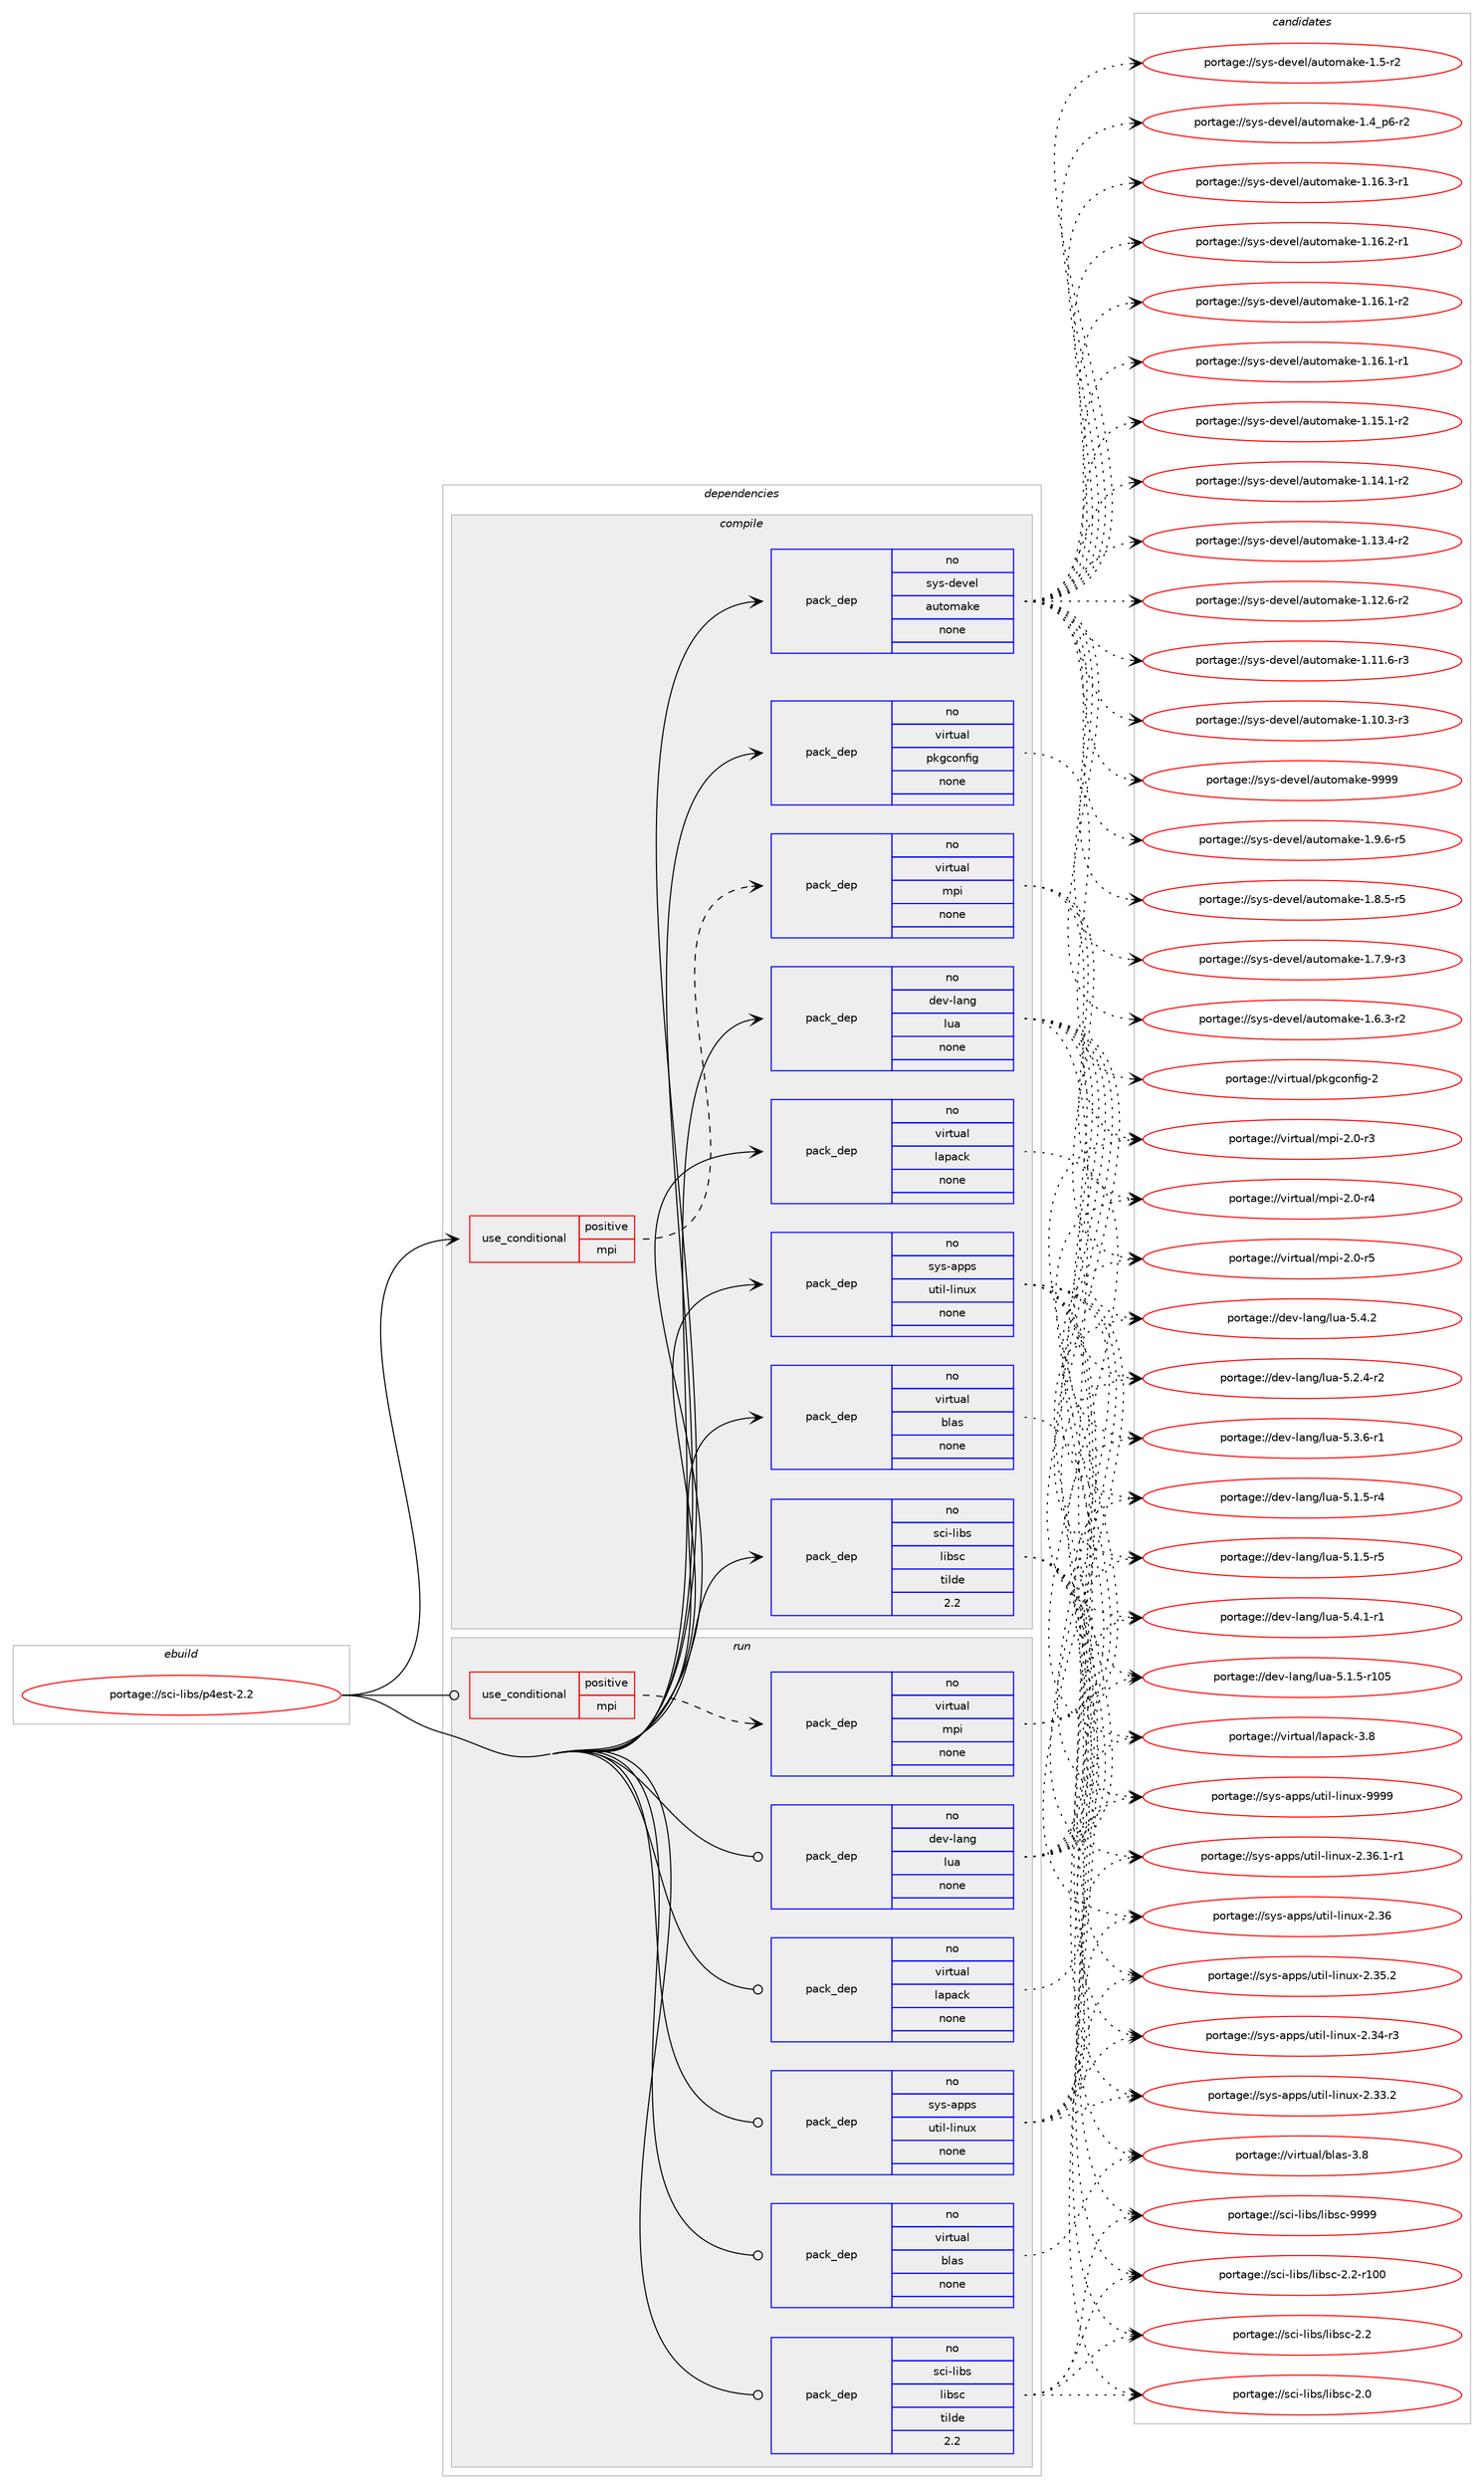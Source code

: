 digraph prolog {

# *************
# Graph options
# *************

newrank=true;
concentrate=true;
compound=true;
graph [rankdir=LR,fontname=Helvetica,fontsize=10,ranksep=1.5];#, ranksep=2.5, nodesep=0.2];
edge  [arrowhead=vee];
node  [fontname=Helvetica,fontsize=10];

# **********
# The ebuild
# **********

subgraph cluster_leftcol {
color=gray;
rank=same;
label=<<i>ebuild</i>>;
id [label="portage://sci-libs/p4est-2.2", color=red, width=4, href="../sci-libs/p4est-2.2.svg"];
}

# ****************
# The dependencies
# ****************

subgraph cluster_midcol {
color=gray;
label=<<i>dependencies</i>>;
subgraph cluster_compile {
fillcolor="#eeeeee";
style=filled;
label=<<i>compile</i>>;
subgraph cond624 {
dependency3362 [label=<<TABLE BORDER="0" CELLBORDER="1" CELLSPACING="0" CELLPADDING="4"><TR><TD ROWSPAN="3" CELLPADDING="10">use_conditional</TD></TR><TR><TD>positive</TD></TR><TR><TD>mpi</TD></TR></TABLE>>, shape=none, color=red];
subgraph pack2707 {
dependency3363 [label=<<TABLE BORDER="0" CELLBORDER="1" CELLSPACING="0" CELLPADDING="4" WIDTH="220"><TR><TD ROWSPAN="6" CELLPADDING="30">pack_dep</TD></TR><TR><TD WIDTH="110">no</TD></TR><TR><TD>virtual</TD></TR><TR><TD>mpi</TD></TR><TR><TD>none</TD></TR><TR><TD></TD></TR></TABLE>>, shape=none, color=blue];
}
dependency3362:e -> dependency3363:w [weight=20,style="dashed",arrowhead="vee"];
}
id:e -> dependency3362:w [weight=20,style="solid",arrowhead="vee"];
subgraph pack2708 {
dependency3364 [label=<<TABLE BORDER="0" CELLBORDER="1" CELLSPACING="0" CELLPADDING="4" WIDTH="220"><TR><TD ROWSPAN="6" CELLPADDING="30">pack_dep</TD></TR><TR><TD WIDTH="110">no</TD></TR><TR><TD>dev-lang</TD></TR><TR><TD>lua</TD></TR><TR><TD>none</TD></TR><TR><TD></TD></TR></TABLE>>, shape=none, color=blue];
}
id:e -> dependency3364:w [weight=20,style="solid",arrowhead="vee"];
subgraph pack2709 {
dependency3365 [label=<<TABLE BORDER="0" CELLBORDER="1" CELLSPACING="0" CELLPADDING="4" WIDTH="220"><TR><TD ROWSPAN="6" CELLPADDING="30">pack_dep</TD></TR><TR><TD WIDTH="110">no</TD></TR><TR><TD>sci-libs</TD></TR><TR><TD>libsc</TD></TR><TR><TD>tilde</TD></TR><TR><TD>2.2</TD></TR></TABLE>>, shape=none, color=blue];
}
id:e -> dependency3365:w [weight=20,style="solid",arrowhead="vee"];
subgraph pack2710 {
dependency3366 [label=<<TABLE BORDER="0" CELLBORDER="1" CELLSPACING="0" CELLPADDING="4" WIDTH="220"><TR><TD ROWSPAN="6" CELLPADDING="30">pack_dep</TD></TR><TR><TD WIDTH="110">no</TD></TR><TR><TD>sys-apps</TD></TR><TR><TD>util-linux</TD></TR><TR><TD>none</TD></TR><TR><TD></TD></TR></TABLE>>, shape=none, color=blue];
}
id:e -> dependency3366:w [weight=20,style="solid",arrowhead="vee"];
subgraph pack2711 {
dependency3367 [label=<<TABLE BORDER="0" CELLBORDER="1" CELLSPACING="0" CELLPADDING="4" WIDTH="220"><TR><TD ROWSPAN="6" CELLPADDING="30">pack_dep</TD></TR><TR><TD WIDTH="110">no</TD></TR><TR><TD>sys-devel</TD></TR><TR><TD>automake</TD></TR><TR><TD>none</TD></TR><TR><TD></TD></TR></TABLE>>, shape=none, color=blue];
}
id:e -> dependency3367:w [weight=20,style="solid",arrowhead="vee"];
subgraph pack2712 {
dependency3368 [label=<<TABLE BORDER="0" CELLBORDER="1" CELLSPACING="0" CELLPADDING="4" WIDTH="220"><TR><TD ROWSPAN="6" CELLPADDING="30">pack_dep</TD></TR><TR><TD WIDTH="110">no</TD></TR><TR><TD>virtual</TD></TR><TR><TD>blas</TD></TR><TR><TD>none</TD></TR><TR><TD></TD></TR></TABLE>>, shape=none, color=blue];
}
id:e -> dependency3368:w [weight=20,style="solid",arrowhead="vee"];
subgraph pack2713 {
dependency3369 [label=<<TABLE BORDER="0" CELLBORDER="1" CELLSPACING="0" CELLPADDING="4" WIDTH="220"><TR><TD ROWSPAN="6" CELLPADDING="30">pack_dep</TD></TR><TR><TD WIDTH="110">no</TD></TR><TR><TD>virtual</TD></TR><TR><TD>lapack</TD></TR><TR><TD>none</TD></TR><TR><TD></TD></TR></TABLE>>, shape=none, color=blue];
}
id:e -> dependency3369:w [weight=20,style="solid",arrowhead="vee"];
subgraph pack2714 {
dependency3370 [label=<<TABLE BORDER="0" CELLBORDER="1" CELLSPACING="0" CELLPADDING="4" WIDTH="220"><TR><TD ROWSPAN="6" CELLPADDING="30">pack_dep</TD></TR><TR><TD WIDTH="110">no</TD></TR><TR><TD>virtual</TD></TR><TR><TD>pkgconfig</TD></TR><TR><TD>none</TD></TR><TR><TD></TD></TR></TABLE>>, shape=none, color=blue];
}
id:e -> dependency3370:w [weight=20,style="solid",arrowhead="vee"];
}
subgraph cluster_compileandrun {
fillcolor="#eeeeee";
style=filled;
label=<<i>compile and run</i>>;
}
subgraph cluster_run {
fillcolor="#eeeeee";
style=filled;
label=<<i>run</i>>;
subgraph cond625 {
dependency3371 [label=<<TABLE BORDER="0" CELLBORDER="1" CELLSPACING="0" CELLPADDING="4"><TR><TD ROWSPAN="3" CELLPADDING="10">use_conditional</TD></TR><TR><TD>positive</TD></TR><TR><TD>mpi</TD></TR></TABLE>>, shape=none, color=red];
subgraph pack2715 {
dependency3372 [label=<<TABLE BORDER="0" CELLBORDER="1" CELLSPACING="0" CELLPADDING="4" WIDTH="220"><TR><TD ROWSPAN="6" CELLPADDING="30">pack_dep</TD></TR><TR><TD WIDTH="110">no</TD></TR><TR><TD>virtual</TD></TR><TR><TD>mpi</TD></TR><TR><TD>none</TD></TR><TR><TD></TD></TR></TABLE>>, shape=none, color=blue];
}
dependency3371:e -> dependency3372:w [weight=20,style="dashed",arrowhead="vee"];
}
id:e -> dependency3371:w [weight=20,style="solid",arrowhead="odot"];
subgraph pack2716 {
dependency3373 [label=<<TABLE BORDER="0" CELLBORDER="1" CELLSPACING="0" CELLPADDING="4" WIDTH="220"><TR><TD ROWSPAN="6" CELLPADDING="30">pack_dep</TD></TR><TR><TD WIDTH="110">no</TD></TR><TR><TD>dev-lang</TD></TR><TR><TD>lua</TD></TR><TR><TD>none</TD></TR><TR><TD></TD></TR></TABLE>>, shape=none, color=blue];
}
id:e -> dependency3373:w [weight=20,style="solid",arrowhead="odot"];
subgraph pack2717 {
dependency3374 [label=<<TABLE BORDER="0" CELLBORDER="1" CELLSPACING="0" CELLPADDING="4" WIDTH="220"><TR><TD ROWSPAN="6" CELLPADDING="30">pack_dep</TD></TR><TR><TD WIDTH="110">no</TD></TR><TR><TD>sci-libs</TD></TR><TR><TD>libsc</TD></TR><TR><TD>tilde</TD></TR><TR><TD>2.2</TD></TR></TABLE>>, shape=none, color=blue];
}
id:e -> dependency3374:w [weight=20,style="solid",arrowhead="odot"];
subgraph pack2718 {
dependency3375 [label=<<TABLE BORDER="0" CELLBORDER="1" CELLSPACING="0" CELLPADDING="4" WIDTH="220"><TR><TD ROWSPAN="6" CELLPADDING="30">pack_dep</TD></TR><TR><TD WIDTH="110">no</TD></TR><TR><TD>sys-apps</TD></TR><TR><TD>util-linux</TD></TR><TR><TD>none</TD></TR><TR><TD></TD></TR></TABLE>>, shape=none, color=blue];
}
id:e -> dependency3375:w [weight=20,style="solid",arrowhead="odot"];
subgraph pack2719 {
dependency3376 [label=<<TABLE BORDER="0" CELLBORDER="1" CELLSPACING="0" CELLPADDING="4" WIDTH="220"><TR><TD ROWSPAN="6" CELLPADDING="30">pack_dep</TD></TR><TR><TD WIDTH="110">no</TD></TR><TR><TD>virtual</TD></TR><TR><TD>blas</TD></TR><TR><TD>none</TD></TR><TR><TD></TD></TR></TABLE>>, shape=none, color=blue];
}
id:e -> dependency3376:w [weight=20,style="solid",arrowhead="odot"];
subgraph pack2720 {
dependency3377 [label=<<TABLE BORDER="0" CELLBORDER="1" CELLSPACING="0" CELLPADDING="4" WIDTH="220"><TR><TD ROWSPAN="6" CELLPADDING="30">pack_dep</TD></TR><TR><TD WIDTH="110">no</TD></TR><TR><TD>virtual</TD></TR><TR><TD>lapack</TD></TR><TR><TD>none</TD></TR><TR><TD></TD></TR></TABLE>>, shape=none, color=blue];
}
id:e -> dependency3377:w [weight=20,style="solid",arrowhead="odot"];
}
}

# **************
# The candidates
# **************

subgraph cluster_choices {
rank=same;
color=gray;
label=<<i>candidates</i>>;

subgraph choice2707 {
color=black;
nodesep=1;
choice1181051141161179710847109112105455046484511453 [label="portage://virtual/mpi-2.0-r5", color=red, width=4,href="../virtual/mpi-2.0-r5.svg"];
choice1181051141161179710847109112105455046484511452 [label="portage://virtual/mpi-2.0-r4", color=red, width=4,href="../virtual/mpi-2.0-r4.svg"];
choice1181051141161179710847109112105455046484511451 [label="portage://virtual/mpi-2.0-r3", color=red, width=4,href="../virtual/mpi-2.0-r3.svg"];
dependency3363:e -> choice1181051141161179710847109112105455046484511453:w [style=dotted,weight="100"];
dependency3363:e -> choice1181051141161179710847109112105455046484511452:w [style=dotted,weight="100"];
dependency3363:e -> choice1181051141161179710847109112105455046484511451:w [style=dotted,weight="100"];
}
subgraph choice2708 {
color=black;
nodesep=1;
choice10010111845108971101034710811797455346524650 [label="portage://dev-lang/lua-5.4.2", color=red, width=4,href="../dev-lang/lua-5.4.2.svg"];
choice100101118451089711010347108117974553465246494511449 [label="portage://dev-lang/lua-5.4.1-r1", color=red, width=4,href="../dev-lang/lua-5.4.1-r1.svg"];
choice100101118451089711010347108117974553465146544511449 [label="portage://dev-lang/lua-5.3.6-r1", color=red, width=4,href="../dev-lang/lua-5.3.6-r1.svg"];
choice100101118451089711010347108117974553465046524511450 [label="portage://dev-lang/lua-5.2.4-r2", color=red, width=4,href="../dev-lang/lua-5.2.4-r2.svg"];
choice100101118451089711010347108117974553464946534511453 [label="portage://dev-lang/lua-5.1.5-r5", color=red, width=4,href="../dev-lang/lua-5.1.5-r5.svg"];
choice100101118451089711010347108117974553464946534511452 [label="portage://dev-lang/lua-5.1.5-r4", color=red, width=4,href="../dev-lang/lua-5.1.5-r4.svg"];
choice1001011184510897110103471081179745534649465345114494853 [label="portage://dev-lang/lua-5.1.5-r105", color=red, width=4,href="../dev-lang/lua-5.1.5-r105.svg"];
dependency3364:e -> choice10010111845108971101034710811797455346524650:w [style=dotted,weight="100"];
dependency3364:e -> choice100101118451089711010347108117974553465246494511449:w [style=dotted,weight="100"];
dependency3364:e -> choice100101118451089711010347108117974553465146544511449:w [style=dotted,weight="100"];
dependency3364:e -> choice100101118451089711010347108117974553465046524511450:w [style=dotted,weight="100"];
dependency3364:e -> choice100101118451089711010347108117974553464946534511453:w [style=dotted,weight="100"];
dependency3364:e -> choice100101118451089711010347108117974553464946534511452:w [style=dotted,weight="100"];
dependency3364:e -> choice1001011184510897110103471081179745534649465345114494853:w [style=dotted,weight="100"];
}
subgraph choice2709 {
color=black;
nodesep=1;
choice1159910545108105981154710810598115994557575757 [label="portage://sci-libs/libsc-9999", color=red, width=4,href="../sci-libs/libsc-9999.svg"];
choice1159910545108105981154710810598115994550465045114494848 [label="portage://sci-libs/libsc-2.2-r100", color=red, width=4,href="../sci-libs/libsc-2.2-r100.svg"];
choice11599105451081059811547108105981159945504650 [label="portage://sci-libs/libsc-2.2", color=red, width=4,href="../sci-libs/libsc-2.2.svg"];
choice11599105451081059811547108105981159945504648 [label="portage://sci-libs/libsc-2.0", color=red, width=4,href="../sci-libs/libsc-2.0.svg"];
dependency3365:e -> choice1159910545108105981154710810598115994557575757:w [style=dotted,weight="100"];
dependency3365:e -> choice1159910545108105981154710810598115994550465045114494848:w [style=dotted,weight="100"];
dependency3365:e -> choice11599105451081059811547108105981159945504650:w [style=dotted,weight="100"];
dependency3365:e -> choice11599105451081059811547108105981159945504648:w [style=dotted,weight="100"];
}
subgraph choice2710 {
color=black;
nodesep=1;
choice115121115459711211211547117116105108451081051101171204557575757 [label="portage://sys-apps/util-linux-9999", color=red, width=4,href="../sys-apps/util-linux-9999.svg"];
choice11512111545971121121154711711610510845108105110117120455046515446494511449 [label="portage://sys-apps/util-linux-2.36.1-r1", color=red, width=4,href="../sys-apps/util-linux-2.36.1-r1.svg"];
choice115121115459711211211547117116105108451081051101171204550465154 [label="portage://sys-apps/util-linux-2.36", color=red, width=4,href="../sys-apps/util-linux-2.36.svg"];
choice1151211154597112112115471171161051084510810511011712045504651534650 [label="portage://sys-apps/util-linux-2.35.2", color=red, width=4,href="../sys-apps/util-linux-2.35.2.svg"];
choice1151211154597112112115471171161051084510810511011712045504651524511451 [label="portage://sys-apps/util-linux-2.34-r3", color=red, width=4,href="../sys-apps/util-linux-2.34-r3.svg"];
choice1151211154597112112115471171161051084510810511011712045504651514650 [label="portage://sys-apps/util-linux-2.33.2", color=red, width=4,href="../sys-apps/util-linux-2.33.2.svg"];
dependency3366:e -> choice115121115459711211211547117116105108451081051101171204557575757:w [style=dotted,weight="100"];
dependency3366:e -> choice11512111545971121121154711711610510845108105110117120455046515446494511449:w [style=dotted,weight="100"];
dependency3366:e -> choice115121115459711211211547117116105108451081051101171204550465154:w [style=dotted,weight="100"];
dependency3366:e -> choice1151211154597112112115471171161051084510810511011712045504651534650:w [style=dotted,weight="100"];
dependency3366:e -> choice1151211154597112112115471171161051084510810511011712045504651524511451:w [style=dotted,weight="100"];
dependency3366:e -> choice1151211154597112112115471171161051084510810511011712045504651514650:w [style=dotted,weight="100"];
}
subgraph choice2711 {
color=black;
nodesep=1;
choice115121115451001011181011084797117116111109971071014557575757 [label="portage://sys-devel/automake-9999", color=red, width=4,href="../sys-devel/automake-9999.svg"];
choice115121115451001011181011084797117116111109971071014549465746544511453 [label="portage://sys-devel/automake-1.9.6-r5", color=red, width=4,href="../sys-devel/automake-1.9.6-r5.svg"];
choice115121115451001011181011084797117116111109971071014549465646534511453 [label="portage://sys-devel/automake-1.8.5-r5", color=red, width=4,href="../sys-devel/automake-1.8.5-r5.svg"];
choice115121115451001011181011084797117116111109971071014549465546574511451 [label="portage://sys-devel/automake-1.7.9-r3", color=red, width=4,href="../sys-devel/automake-1.7.9-r3.svg"];
choice115121115451001011181011084797117116111109971071014549465446514511450 [label="portage://sys-devel/automake-1.6.3-r2", color=red, width=4,href="../sys-devel/automake-1.6.3-r2.svg"];
choice11512111545100101118101108479711711611110997107101454946534511450 [label="portage://sys-devel/automake-1.5-r2", color=red, width=4,href="../sys-devel/automake-1.5-r2.svg"];
choice115121115451001011181011084797117116111109971071014549465295112544511450 [label="portage://sys-devel/automake-1.4_p6-r2", color=red, width=4,href="../sys-devel/automake-1.4_p6-r2.svg"];
choice11512111545100101118101108479711711611110997107101454946495446514511449 [label="portage://sys-devel/automake-1.16.3-r1", color=red, width=4,href="../sys-devel/automake-1.16.3-r1.svg"];
choice11512111545100101118101108479711711611110997107101454946495446504511449 [label="portage://sys-devel/automake-1.16.2-r1", color=red, width=4,href="../sys-devel/automake-1.16.2-r1.svg"];
choice11512111545100101118101108479711711611110997107101454946495446494511450 [label="portage://sys-devel/automake-1.16.1-r2", color=red, width=4,href="../sys-devel/automake-1.16.1-r2.svg"];
choice11512111545100101118101108479711711611110997107101454946495446494511449 [label="portage://sys-devel/automake-1.16.1-r1", color=red, width=4,href="../sys-devel/automake-1.16.1-r1.svg"];
choice11512111545100101118101108479711711611110997107101454946495346494511450 [label="portage://sys-devel/automake-1.15.1-r2", color=red, width=4,href="../sys-devel/automake-1.15.1-r2.svg"];
choice11512111545100101118101108479711711611110997107101454946495246494511450 [label="portage://sys-devel/automake-1.14.1-r2", color=red, width=4,href="../sys-devel/automake-1.14.1-r2.svg"];
choice11512111545100101118101108479711711611110997107101454946495146524511450 [label="portage://sys-devel/automake-1.13.4-r2", color=red, width=4,href="../sys-devel/automake-1.13.4-r2.svg"];
choice11512111545100101118101108479711711611110997107101454946495046544511450 [label="portage://sys-devel/automake-1.12.6-r2", color=red, width=4,href="../sys-devel/automake-1.12.6-r2.svg"];
choice11512111545100101118101108479711711611110997107101454946494946544511451 [label="portage://sys-devel/automake-1.11.6-r3", color=red, width=4,href="../sys-devel/automake-1.11.6-r3.svg"];
choice11512111545100101118101108479711711611110997107101454946494846514511451 [label="portage://sys-devel/automake-1.10.3-r3", color=red, width=4,href="../sys-devel/automake-1.10.3-r3.svg"];
dependency3367:e -> choice115121115451001011181011084797117116111109971071014557575757:w [style=dotted,weight="100"];
dependency3367:e -> choice115121115451001011181011084797117116111109971071014549465746544511453:w [style=dotted,weight="100"];
dependency3367:e -> choice115121115451001011181011084797117116111109971071014549465646534511453:w [style=dotted,weight="100"];
dependency3367:e -> choice115121115451001011181011084797117116111109971071014549465546574511451:w [style=dotted,weight="100"];
dependency3367:e -> choice115121115451001011181011084797117116111109971071014549465446514511450:w [style=dotted,weight="100"];
dependency3367:e -> choice11512111545100101118101108479711711611110997107101454946534511450:w [style=dotted,weight="100"];
dependency3367:e -> choice115121115451001011181011084797117116111109971071014549465295112544511450:w [style=dotted,weight="100"];
dependency3367:e -> choice11512111545100101118101108479711711611110997107101454946495446514511449:w [style=dotted,weight="100"];
dependency3367:e -> choice11512111545100101118101108479711711611110997107101454946495446504511449:w [style=dotted,weight="100"];
dependency3367:e -> choice11512111545100101118101108479711711611110997107101454946495446494511450:w [style=dotted,weight="100"];
dependency3367:e -> choice11512111545100101118101108479711711611110997107101454946495446494511449:w [style=dotted,weight="100"];
dependency3367:e -> choice11512111545100101118101108479711711611110997107101454946495346494511450:w [style=dotted,weight="100"];
dependency3367:e -> choice11512111545100101118101108479711711611110997107101454946495246494511450:w [style=dotted,weight="100"];
dependency3367:e -> choice11512111545100101118101108479711711611110997107101454946495146524511450:w [style=dotted,weight="100"];
dependency3367:e -> choice11512111545100101118101108479711711611110997107101454946495046544511450:w [style=dotted,weight="100"];
dependency3367:e -> choice11512111545100101118101108479711711611110997107101454946494946544511451:w [style=dotted,weight="100"];
dependency3367:e -> choice11512111545100101118101108479711711611110997107101454946494846514511451:w [style=dotted,weight="100"];
}
subgraph choice2712 {
color=black;
nodesep=1;
choice1181051141161179710847981089711545514656 [label="portage://virtual/blas-3.8", color=red, width=4,href="../virtual/blas-3.8.svg"];
dependency3368:e -> choice1181051141161179710847981089711545514656:w [style=dotted,weight="100"];
}
subgraph choice2713 {
color=black;
nodesep=1;
choice118105114116117971084710897112979910745514656 [label="portage://virtual/lapack-3.8", color=red, width=4,href="../virtual/lapack-3.8.svg"];
dependency3369:e -> choice118105114116117971084710897112979910745514656:w [style=dotted,weight="100"];
}
subgraph choice2714 {
color=black;
nodesep=1;
choice1181051141161179710847112107103991111101021051034550 [label="portage://virtual/pkgconfig-2", color=red, width=4,href="../virtual/pkgconfig-2.svg"];
dependency3370:e -> choice1181051141161179710847112107103991111101021051034550:w [style=dotted,weight="100"];
}
subgraph choice2715 {
color=black;
nodesep=1;
choice1181051141161179710847109112105455046484511453 [label="portage://virtual/mpi-2.0-r5", color=red, width=4,href="../virtual/mpi-2.0-r5.svg"];
choice1181051141161179710847109112105455046484511452 [label="portage://virtual/mpi-2.0-r4", color=red, width=4,href="../virtual/mpi-2.0-r4.svg"];
choice1181051141161179710847109112105455046484511451 [label="portage://virtual/mpi-2.0-r3", color=red, width=4,href="../virtual/mpi-2.0-r3.svg"];
dependency3372:e -> choice1181051141161179710847109112105455046484511453:w [style=dotted,weight="100"];
dependency3372:e -> choice1181051141161179710847109112105455046484511452:w [style=dotted,weight="100"];
dependency3372:e -> choice1181051141161179710847109112105455046484511451:w [style=dotted,weight="100"];
}
subgraph choice2716 {
color=black;
nodesep=1;
choice10010111845108971101034710811797455346524650 [label="portage://dev-lang/lua-5.4.2", color=red, width=4,href="../dev-lang/lua-5.4.2.svg"];
choice100101118451089711010347108117974553465246494511449 [label="portage://dev-lang/lua-5.4.1-r1", color=red, width=4,href="../dev-lang/lua-5.4.1-r1.svg"];
choice100101118451089711010347108117974553465146544511449 [label="portage://dev-lang/lua-5.3.6-r1", color=red, width=4,href="../dev-lang/lua-5.3.6-r1.svg"];
choice100101118451089711010347108117974553465046524511450 [label="portage://dev-lang/lua-5.2.4-r2", color=red, width=4,href="../dev-lang/lua-5.2.4-r2.svg"];
choice100101118451089711010347108117974553464946534511453 [label="portage://dev-lang/lua-5.1.5-r5", color=red, width=4,href="../dev-lang/lua-5.1.5-r5.svg"];
choice100101118451089711010347108117974553464946534511452 [label="portage://dev-lang/lua-5.1.5-r4", color=red, width=4,href="../dev-lang/lua-5.1.5-r4.svg"];
choice1001011184510897110103471081179745534649465345114494853 [label="portage://dev-lang/lua-5.1.5-r105", color=red, width=4,href="../dev-lang/lua-5.1.5-r105.svg"];
dependency3373:e -> choice10010111845108971101034710811797455346524650:w [style=dotted,weight="100"];
dependency3373:e -> choice100101118451089711010347108117974553465246494511449:w [style=dotted,weight="100"];
dependency3373:e -> choice100101118451089711010347108117974553465146544511449:w [style=dotted,weight="100"];
dependency3373:e -> choice100101118451089711010347108117974553465046524511450:w [style=dotted,weight="100"];
dependency3373:e -> choice100101118451089711010347108117974553464946534511453:w [style=dotted,weight="100"];
dependency3373:e -> choice100101118451089711010347108117974553464946534511452:w [style=dotted,weight="100"];
dependency3373:e -> choice1001011184510897110103471081179745534649465345114494853:w [style=dotted,weight="100"];
}
subgraph choice2717 {
color=black;
nodesep=1;
choice1159910545108105981154710810598115994557575757 [label="portage://sci-libs/libsc-9999", color=red, width=4,href="../sci-libs/libsc-9999.svg"];
choice1159910545108105981154710810598115994550465045114494848 [label="portage://sci-libs/libsc-2.2-r100", color=red, width=4,href="../sci-libs/libsc-2.2-r100.svg"];
choice11599105451081059811547108105981159945504650 [label="portage://sci-libs/libsc-2.2", color=red, width=4,href="../sci-libs/libsc-2.2.svg"];
choice11599105451081059811547108105981159945504648 [label="portage://sci-libs/libsc-2.0", color=red, width=4,href="../sci-libs/libsc-2.0.svg"];
dependency3374:e -> choice1159910545108105981154710810598115994557575757:w [style=dotted,weight="100"];
dependency3374:e -> choice1159910545108105981154710810598115994550465045114494848:w [style=dotted,weight="100"];
dependency3374:e -> choice11599105451081059811547108105981159945504650:w [style=dotted,weight="100"];
dependency3374:e -> choice11599105451081059811547108105981159945504648:w [style=dotted,weight="100"];
}
subgraph choice2718 {
color=black;
nodesep=1;
choice115121115459711211211547117116105108451081051101171204557575757 [label="portage://sys-apps/util-linux-9999", color=red, width=4,href="../sys-apps/util-linux-9999.svg"];
choice11512111545971121121154711711610510845108105110117120455046515446494511449 [label="portage://sys-apps/util-linux-2.36.1-r1", color=red, width=4,href="../sys-apps/util-linux-2.36.1-r1.svg"];
choice115121115459711211211547117116105108451081051101171204550465154 [label="portage://sys-apps/util-linux-2.36", color=red, width=4,href="../sys-apps/util-linux-2.36.svg"];
choice1151211154597112112115471171161051084510810511011712045504651534650 [label="portage://sys-apps/util-linux-2.35.2", color=red, width=4,href="../sys-apps/util-linux-2.35.2.svg"];
choice1151211154597112112115471171161051084510810511011712045504651524511451 [label="portage://sys-apps/util-linux-2.34-r3", color=red, width=4,href="../sys-apps/util-linux-2.34-r3.svg"];
choice1151211154597112112115471171161051084510810511011712045504651514650 [label="portage://sys-apps/util-linux-2.33.2", color=red, width=4,href="../sys-apps/util-linux-2.33.2.svg"];
dependency3375:e -> choice115121115459711211211547117116105108451081051101171204557575757:w [style=dotted,weight="100"];
dependency3375:e -> choice11512111545971121121154711711610510845108105110117120455046515446494511449:w [style=dotted,weight="100"];
dependency3375:e -> choice115121115459711211211547117116105108451081051101171204550465154:w [style=dotted,weight="100"];
dependency3375:e -> choice1151211154597112112115471171161051084510810511011712045504651534650:w [style=dotted,weight="100"];
dependency3375:e -> choice1151211154597112112115471171161051084510810511011712045504651524511451:w [style=dotted,weight="100"];
dependency3375:e -> choice1151211154597112112115471171161051084510810511011712045504651514650:w [style=dotted,weight="100"];
}
subgraph choice2719 {
color=black;
nodesep=1;
choice1181051141161179710847981089711545514656 [label="portage://virtual/blas-3.8", color=red, width=4,href="../virtual/blas-3.8.svg"];
dependency3376:e -> choice1181051141161179710847981089711545514656:w [style=dotted,weight="100"];
}
subgraph choice2720 {
color=black;
nodesep=1;
choice118105114116117971084710897112979910745514656 [label="portage://virtual/lapack-3.8", color=red, width=4,href="../virtual/lapack-3.8.svg"];
dependency3377:e -> choice118105114116117971084710897112979910745514656:w [style=dotted,weight="100"];
}
}

}
